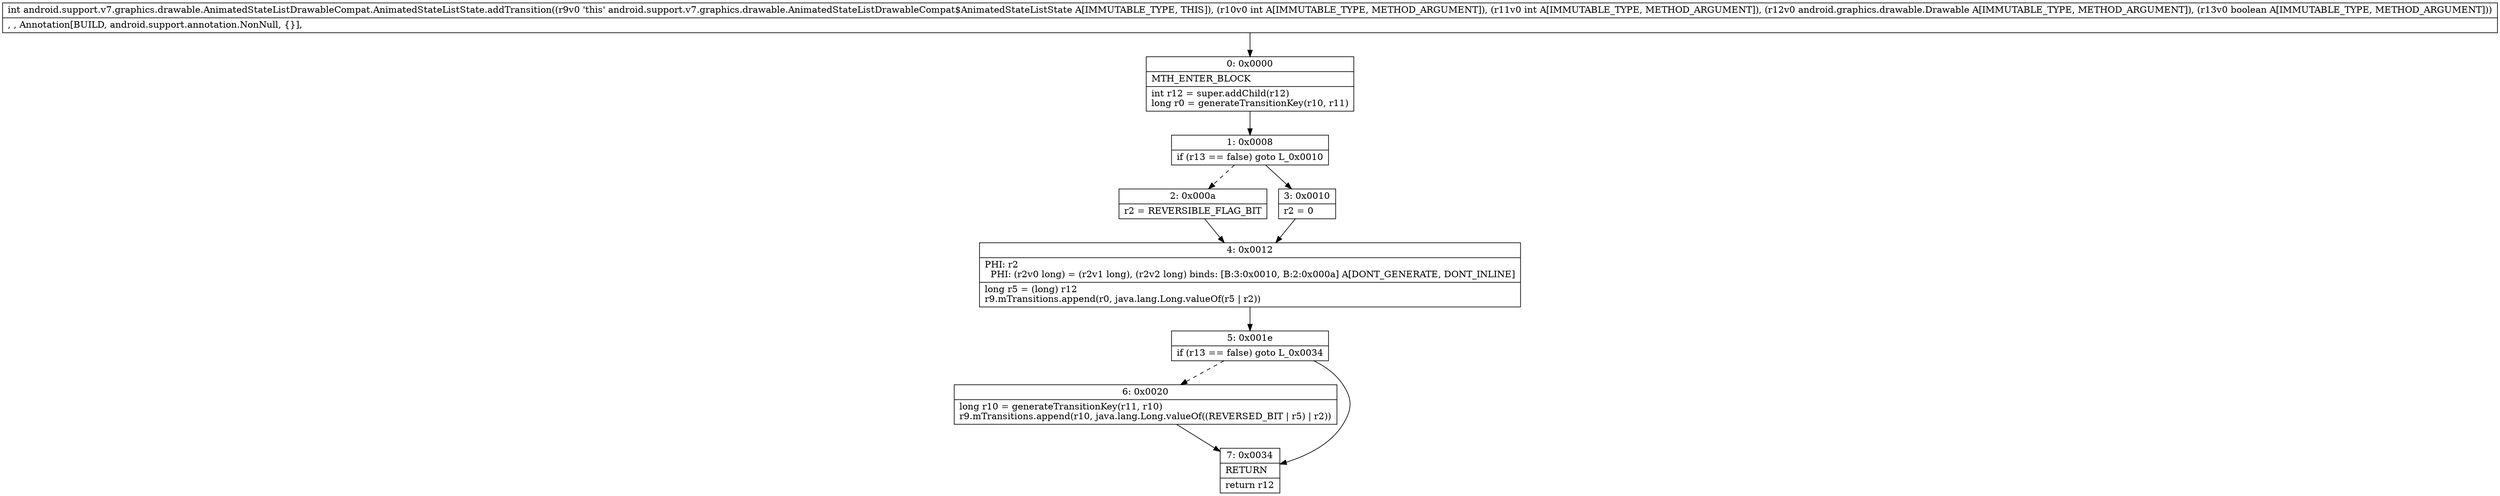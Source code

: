 digraph "CFG forandroid.support.v7.graphics.drawable.AnimatedStateListDrawableCompat.AnimatedStateListState.addTransition(IILandroid\/graphics\/drawable\/Drawable;Z)I" {
Node_0 [shape=record,label="{0\:\ 0x0000|MTH_ENTER_BLOCK\l|int r12 = super.addChild(r12)\llong r0 = generateTransitionKey(r10, r11)\l}"];
Node_1 [shape=record,label="{1\:\ 0x0008|if (r13 == false) goto L_0x0010\l}"];
Node_2 [shape=record,label="{2\:\ 0x000a|r2 = REVERSIBLE_FLAG_BIT\l}"];
Node_3 [shape=record,label="{3\:\ 0x0010|r2 = 0\l}"];
Node_4 [shape=record,label="{4\:\ 0x0012|PHI: r2 \l  PHI: (r2v0 long) = (r2v1 long), (r2v2 long) binds: [B:3:0x0010, B:2:0x000a] A[DONT_GENERATE, DONT_INLINE]\l|long r5 = (long) r12\lr9.mTransitions.append(r0, java.lang.Long.valueOf(r5 \| r2))\l}"];
Node_5 [shape=record,label="{5\:\ 0x001e|if (r13 == false) goto L_0x0034\l}"];
Node_6 [shape=record,label="{6\:\ 0x0020|long r10 = generateTransitionKey(r11, r10)\lr9.mTransitions.append(r10, java.lang.Long.valueOf((REVERSED_BIT \| r5) \| r2))\l}"];
Node_7 [shape=record,label="{7\:\ 0x0034|RETURN\l|return r12\l}"];
MethodNode[shape=record,label="{int android.support.v7.graphics.drawable.AnimatedStateListDrawableCompat.AnimatedStateListState.addTransition((r9v0 'this' android.support.v7.graphics.drawable.AnimatedStateListDrawableCompat$AnimatedStateListState A[IMMUTABLE_TYPE, THIS]), (r10v0 int A[IMMUTABLE_TYPE, METHOD_ARGUMENT]), (r11v0 int A[IMMUTABLE_TYPE, METHOD_ARGUMENT]), (r12v0 android.graphics.drawable.Drawable A[IMMUTABLE_TYPE, METHOD_ARGUMENT]), (r13v0 boolean A[IMMUTABLE_TYPE, METHOD_ARGUMENT]))  | , , Annotation[BUILD, android.support.annotation.NonNull, \{\}], \l}"];
MethodNode -> Node_0;
Node_0 -> Node_1;
Node_1 -> Node_2[style=dashed];
Node_1 -> Node_3;
Node_2 -> Node_4;
Node_3 -> Node_4;
Node_4 -> Node_5;
Node_5 -> Node_6[style=dashed];
Node_5 -> Node_7;
Node_6 -> Node_7;
}

